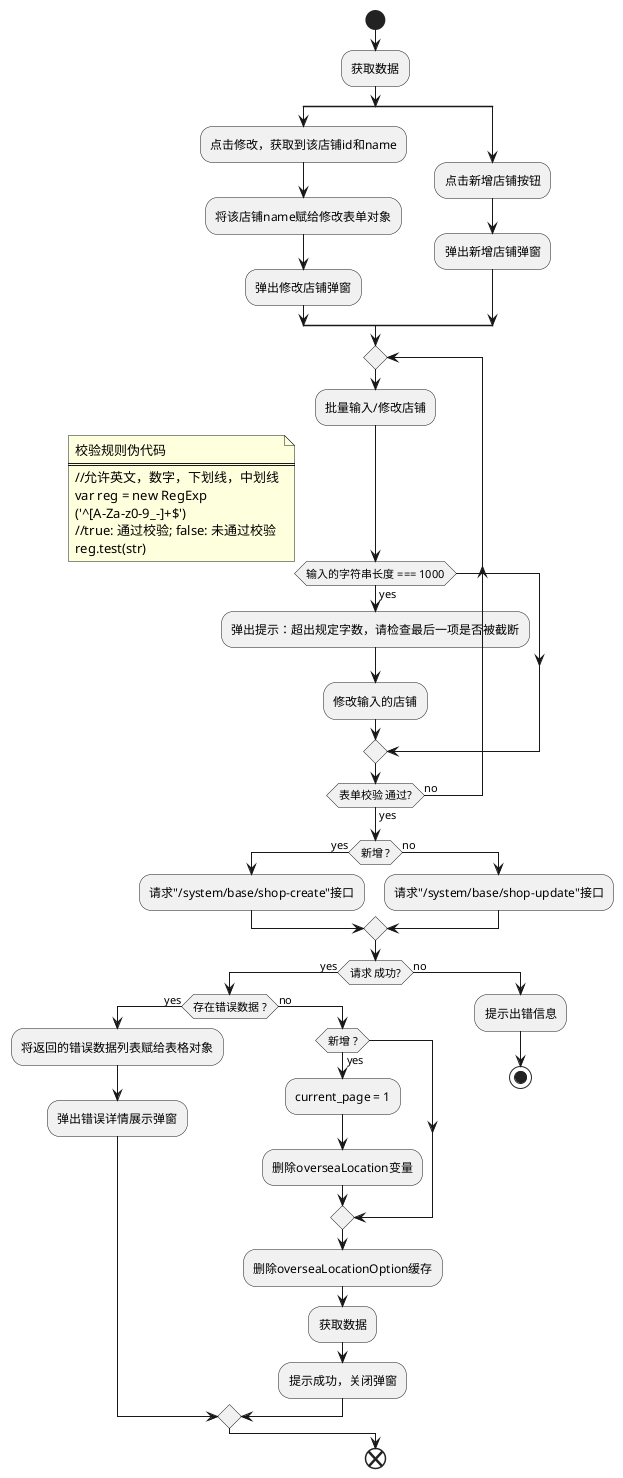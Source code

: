 @startuml

start
:获取数据;
split
  :点击修改，获取到该店铺id和name;
  :将该店铺name赋给修改表单对象;
  :弹出修改店铺弹窗;
split again
  :点击新增店铺按钮;
  :弹出新增店铺弹窗;
end split
 repeat
    :批量输入/修改店铺;
    if(输入的字符串长度 === 1000) then (yes)
      :弹出提示：超出规定字数，请检查最后一项是否被截断;
      :修改输入的店铺;
    endif
  repeat while(表单校验 通过?) is (no) not (yes)
  note right 
    校验规则伪代码
    ====
    //允许英文，数字，下划线，中划线
    var reg = new RegExp
    ('^[A-Za-z0-9_-]+$')  
    //true: 通过校验; false: 未通过校验
    reg.test(str)  
  end note
  if(新增 ?) then (yes)
    :请求"/system/base/shop-create"接口;
  else (no)
    :请求"/system/base/shop-update"接口;
  endif
  if(请求 成功?) then (yes)
    if(存在错误数据 ?) then (yes)
      :将返回的错误数据列表赋给表格对象;
      :弹出错误详情展示弹窗;
    else (no)
      if(新增 ?) then (yes)
        :current_page = 1;
        :删除overseaLocation变量;
      endif
       :删除overseaLocationOption缓存;
      :获取数据;
      :提示成功，关闭弹窗;
      endif
  else (no)
    :提示出错信息;
    stop
  endif
end

@enduml
